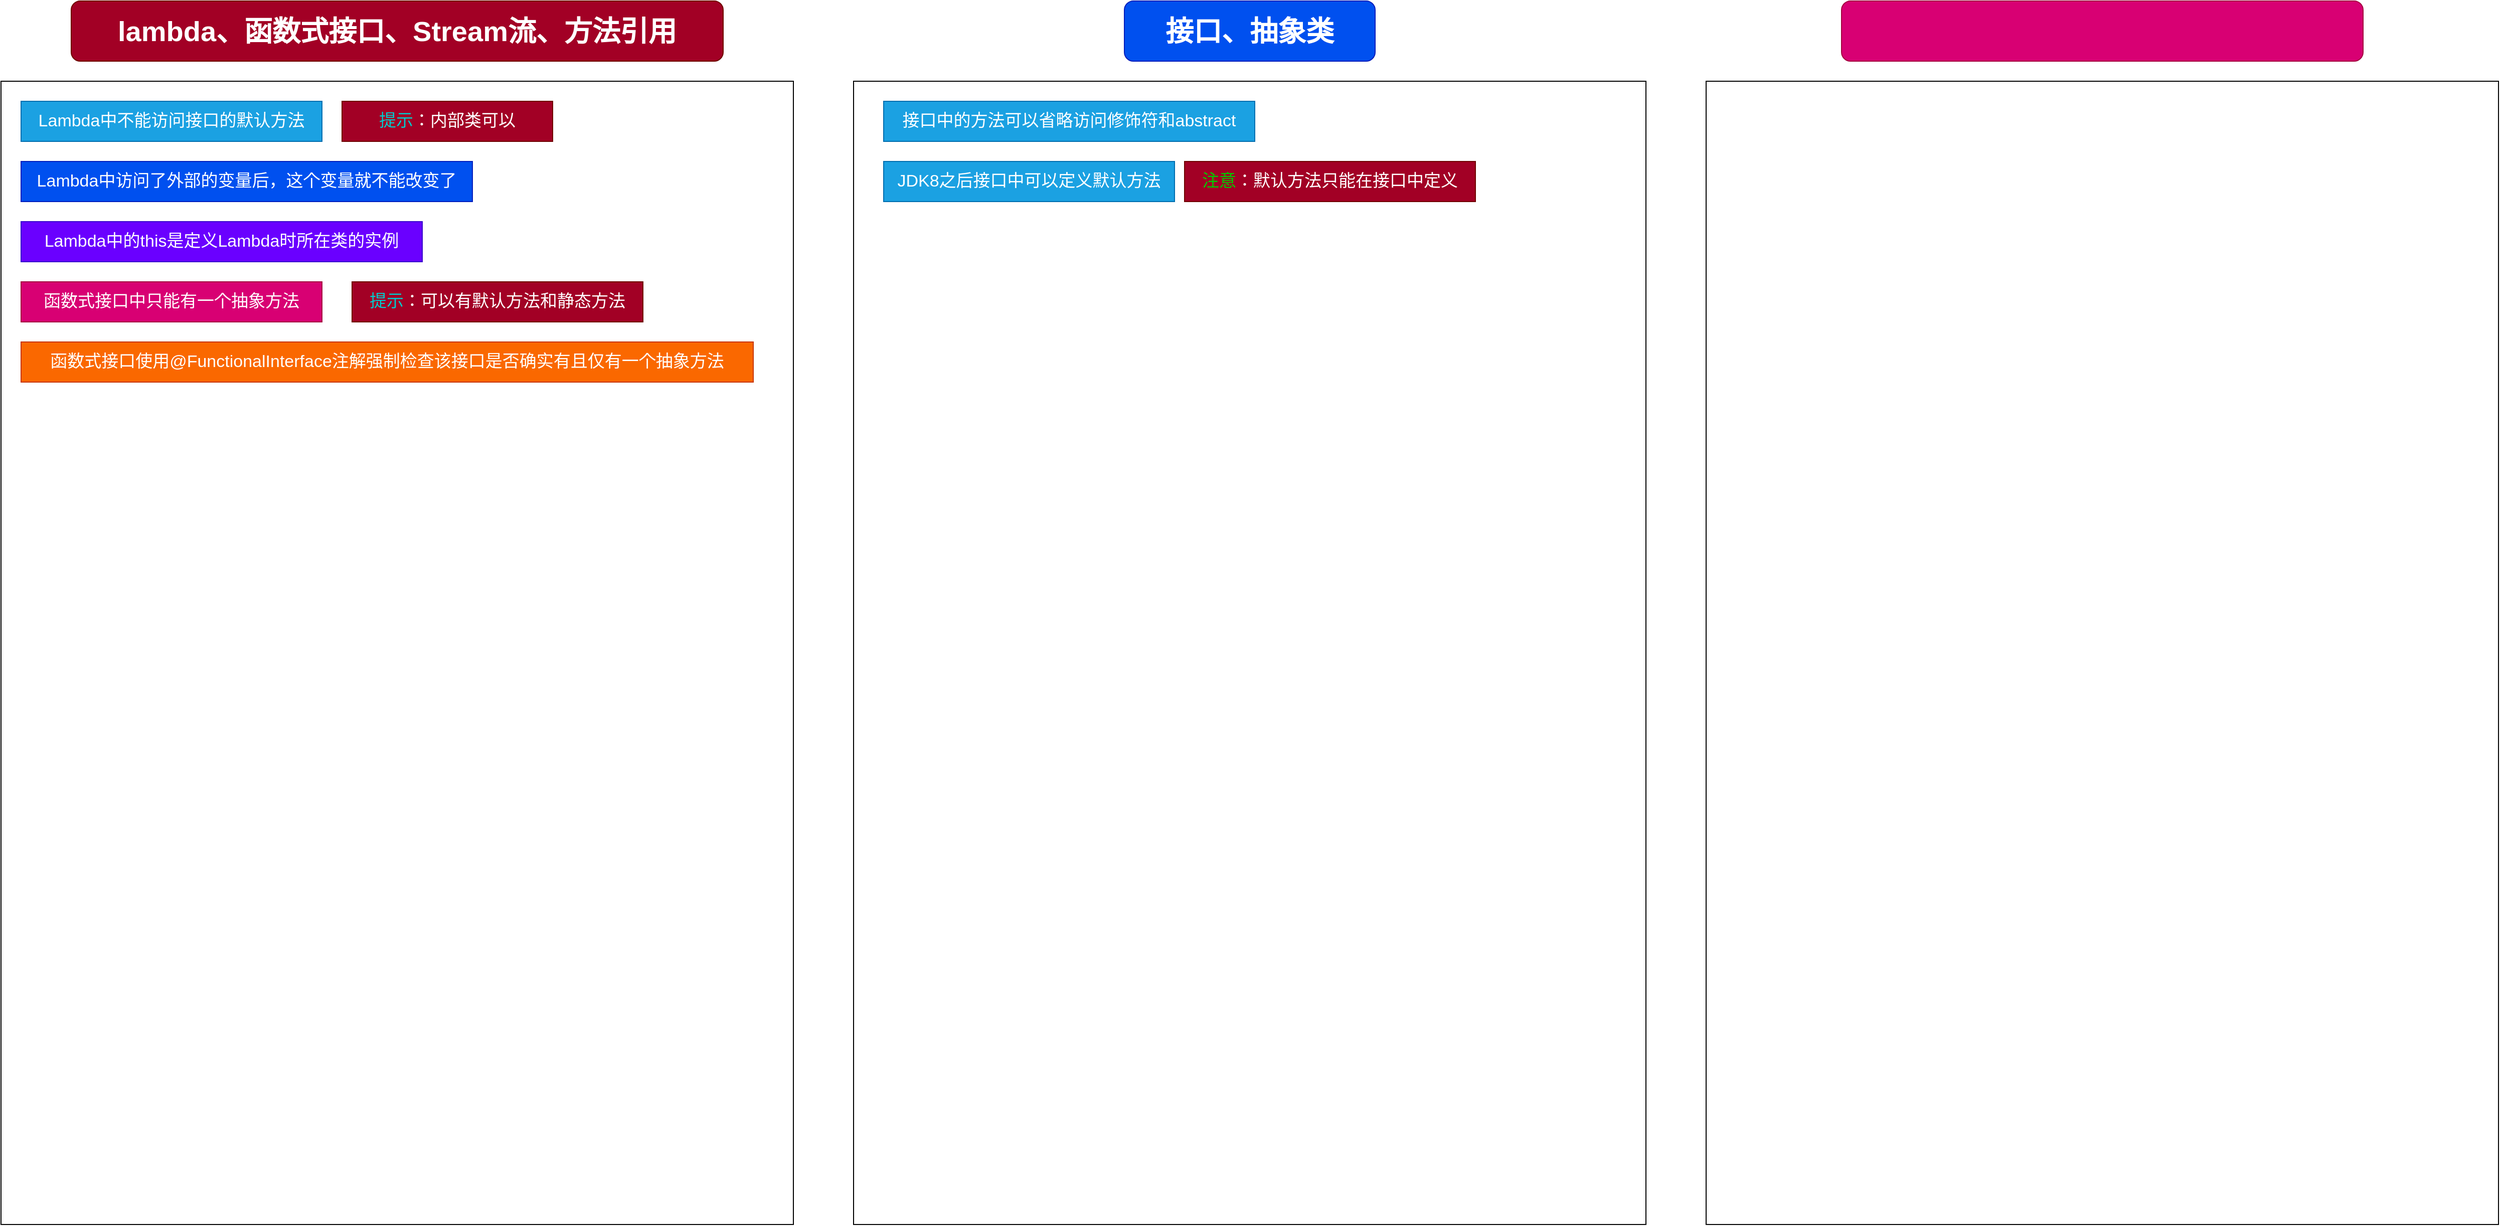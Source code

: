 <mxfile version="14.3.2" type="github">
  <diagram id="xvWdQIAjAlRENaX2uAHI" name="第 1 页">
    <mxGraphModel dx="1673" dy="896" grid="1" gridSize="10" guides="1" tooltips="1" connect="1" arrows="1" fold="1" page="1" pageScale="1" pageWidth="6500" pageHeight="4500" math="0" shadow="0">
      <root>
        <mxCell id="0" />
        <mxCell id="1" parent="0" />
        <mxCell id="S93GcgbpvPwbco9u6Sje-1" value="&lt;h1 class=&quot;title-article&quot; id=&quot;articleContentId&quot; style=&quot;box-sizing: border-box ; outline: 0px ; margin: 0px ; padding: 0px ; font-family: &amp;#34;pingfang sc&amp;#34; , &amp;#34;microsoft yahei&amp;#34; , &amp;#34;simhei&amp;#34; , &amp;#34;arial&amp;#34; , &amp;#34;simsun&amp;#34; ; font-size: 28px ; overflow-wrap: break-word ; word-break: break-all&quot;&gt;&lt;font color=&quot;#ffffff&quot;&gt;lambda、&lt;/font&gt;函数式接口、Stream流、方法引用&lt;/h1&gt;" style="rounded=1;whiteSpace=wrap;html=1;fillColor=#a20025;strokeColor=#6F0000;fontColor=#ffffff;" parent="1" vertex="1">
          <mxGeometry x="140" y="70" width="650" height="60" as="geometry" />
        </mxCell>
        <mxCell id="S93GcgbpvPwbco9u6Sje-2" value="" style="whiteSpace=wrap;html=1;" parent="1" vertex="1">
          <mxGeometry x="70" y="150" width="790" height="1140" as="geometry" />
        </mxCell>
        <mxCell id="S93GcgbpvPwbco9u6Sje-3" value="Lambda中不能访问接口的默认方法" style="text;html=1;strokeColor=#006EAF;fillColor=#1ba1e2;align=center;verticalAlign=middle;whiteSpace=wrap;rounded=0;fontSize=17;fontColor=#ffffff;" parent="1" vertex="1">
          <mxGeometry x="90" y="170" width="300" height="40" as="geometry" />
        </mxCell>
        <mxCell id="S93GcgbpvPwbco9u6Sje-4" value="Lambda中访问了外部的变量后，这个变量就不能改变了" style="text;html=1;strokeColor=#001DBC;fillColor=#0050ef;align=center;verticalAlign=middle;whiteSpace=wrap;rounded=0;fontSize=17;fontColor=#ffffff;" parent="1" vertex="1">
          <mxGeometry x="90" y="230" width="450" height="40" as="geometry" />
        </mxCell>
        <mxCell id="S93GcgbpvPwbco9u6Sje-5" value="Lambda中的this是定义Lambda时所在类的实例" style="text;html=1;strokeColor=#3700CC;fillColor=#6a00ff;align=center;verticalAlign=middle;whiteSpace=wrap;rounded=0;fontSize=17;fontColor=#ffffff;" parent="1" vertex="1">
          <mxGeometry x="90" y="290" width="400" height="40" as="geometry" />
        </mxCell>
        <mxCell id="S93GcgbpvPwbco9u6Sje-6" value="" style="whiteSpace=wrap;html=1;" parent="1" vertex="1">
          <mxGeometry x="920" y="150" width="790" height="1140" as="geometry" />
        </mxCell>
        <mxCell id="S93GcgbpvPwbco9u6Sje-7" value="&lt;h1 class=&quot;title-article&quot; id=&quot;articleContentId&quot; style=&quot;box-sizing: border-box ; outline: 0px ; margin: 0px ; padding: 0px ; font-family: &amp;#34;pingfang sc&amp;#34; , &amp;#34;microsoft yahei&amp;#34; , &amp;#34;simhei&amp;#34; , &amp;#34;arial&amp;#34; , &amp;#34;simsun&amp;#34; ; font-size: 28px ; overflow-wrap: break-word ; word-break: break-all&quot;&gt;&lt;font color=&quot;#ffffff&quot;&gt;接口、抽象类&lt;/font&gt;&lt;/h1&gt;" style="rounded=1;whiteSpace=wrap;html=1;fillColor=#0050ef;strokeColor=#001DBC;fontColor=#ffffff;" parent="1" vertex="1">
          <mxGeometry x="1190" y="70" width="250" height="60" as="geometry" />
        </mxCell>
        <mxCell id="S93GcgbpvPwbco9u6Sje-8" value="接口中的方法可以省略访问修饰符和abstract" style="text;html=1;strokeColor=#006EAF;fillColor=#1ba1e2;align=center;verticalAlign=middle;whiteSpace=wrap;rounded=0;fontSize=17;fontColor=#ffffff;fontFamily=Helvetica;" parent="1" vertex="1">
          <mxGeometry x="950" y="170" width="370" height="40" as="geometry" />
        </mxCell>
        <mxCell id="S93GcgbpvPwbco9u6Sje-9" value="JDK8之后接口中可以定义默认方法" style="text;html=1;strokeColor=#006EAF;fillColor=#1ba1e2;align=center;verticalAlign=middle;whiteSpace=wrap;rounded=0;fontSize=17;fontColor=#ffffff;fontFamily=Helvetica;" parent="1" vertex="1">
          <mxGeometry x="950" y="230" width="290" height="40" as="geometry" />
        </mxCell>
        <mxCell id="S93GcgbpvPwbco9u6Sje-10" value="&lt;font color=&quot;#00cc00&quot; style=&quot;font-size: 17px;&quot;&gt;注意&lt;/font&gt;：默认方法只能在接口中定义" style="text;html=1;strokeColor=#6F0000;fillColor=#a20025;align=center;verticalAlign=middle;whiteSpace=wrap;rounded=0;fontSize=17;fontColor=#ffffff;fontFamily=Helvetica;" parent="1" vertex="1">
          <mxGeometry x="1250" y="230" width="290" height="40" as="geometry" />
        </mxCell>
        <mxCell id="BYZ9qQVbGPhLmdlncIa--1" value="" style="whiteSpace=wrap;html=1;" vertex="1" parent="1">
          <mxGeometry x="1770" y="150" width="790" height="1140" as="geometry" />
        </mxCell>
        <mxCell id="BYZ9qQVbGPhLmdlncIa--2" value="&lt;h1 class=&quot;title-article&quot; id=&quot;articleContentId&quot; style=&quot;box-sizing: border-box ; outline: 0px ; margin: 0px ; padding: 0px ; font-family: &amp;#34;pingfang sc&amp;#34; , &amp;#34;microsoft yahei&amp;#34; , &amp;#34;simhei&amp;#34; , &amp;#34;arial&amp;#34; , &amp;#34;simsun&amp;#34; ; font-size: 28px ; overflow-wrap: break-word ; word-break: break-all&quot;&gt;&lt;br&gt;&lt;/h1&gt;" style="rounded=1;whiteSpace=wrap;html=1;fillColor=#d80073;strokeColor=#A50040;fontColor=#ffffff;" vertex="1" parent="1">
          <mxGeometry x="1905" y="70" width="520" height="60" as="geometry" />
        </mxCell>
        <mxCell id="BYZ9qQVbGPhLmdlncIa--3" value="函数式接口中只能有一个抽象方法" style="text;html=1;strokeColor=#A50040;fillColor=#d80073;align=center;verticalAlign=middle;whiteSpace=wrap;rounded=0;fontSize=17;fontColor=#ffffff;" vertex="1" parent="1">
          <mxGeometry x="90" y="350" width="300" height="40" as="geometry" />
        </mxCell>
        <mxCell id="BYZ9qQVbGPhLmdlncIa--4" value="&lt;font style=&quot;font-size: 17px&quot; color=&quot;#00cccc&quot;&gt;提示&lt;/font&gt;：可以有默认方法和静态方法" style="text;html=1;strokeColor=#6F0000;fillColor=#a20025;align=center;verticalAlign=middle;whiteSpace=wrap;rounded=0;fontSize=17;fontColor=#ffffff;fontFamily=Helvetica;" vertex="1" parent="1">
          <mxGeometry x="420" y="350" width="290" height="40" as="geometry" />
        </mxCell>
        <mxCell id="BYZ9qQVbGPhLmdlncIa--5" value="&lt;font style=&quot;font-size: 17px&quot; color=&quot;#00cccc&quot;&gt;提示&lt;/font&gt;：内部类可以" style="text;html=1;strokeColor=#6F0000;fillColor=#a20025;align=center;verticalAlign=middle;whiteSpace=wrap;rounded=0;fontSize=17;fontColor=#ffffff;fontFamily=Helvetica;" vertex="1" parent="1">
          <mxGeometry x="410" y="170" width="210" height="40" as="geometry" />
        </mxCell>
        <mxCell id="BYZ9qQVbGPhLmdlncIa--6" value="函数式接口使用@FunctionalInterface注解强制检查该接口是否确实有且仅有一个抽象方法" style="text;html=1;strokeColor=#C73500;fillColor=#fa6800;align=center;verticalAlign=middle;whiteSpace=wrap;rounded=0;fontSize=17;fontColor=#ffffff;" vertex="1" parent="1">
          <mxGeometry x="90" y="410" width="730" height="40" as="geometry" />
        </mxCell>
      </root>
    </mxGraphModel>
  </diagram>
</mxfile>
